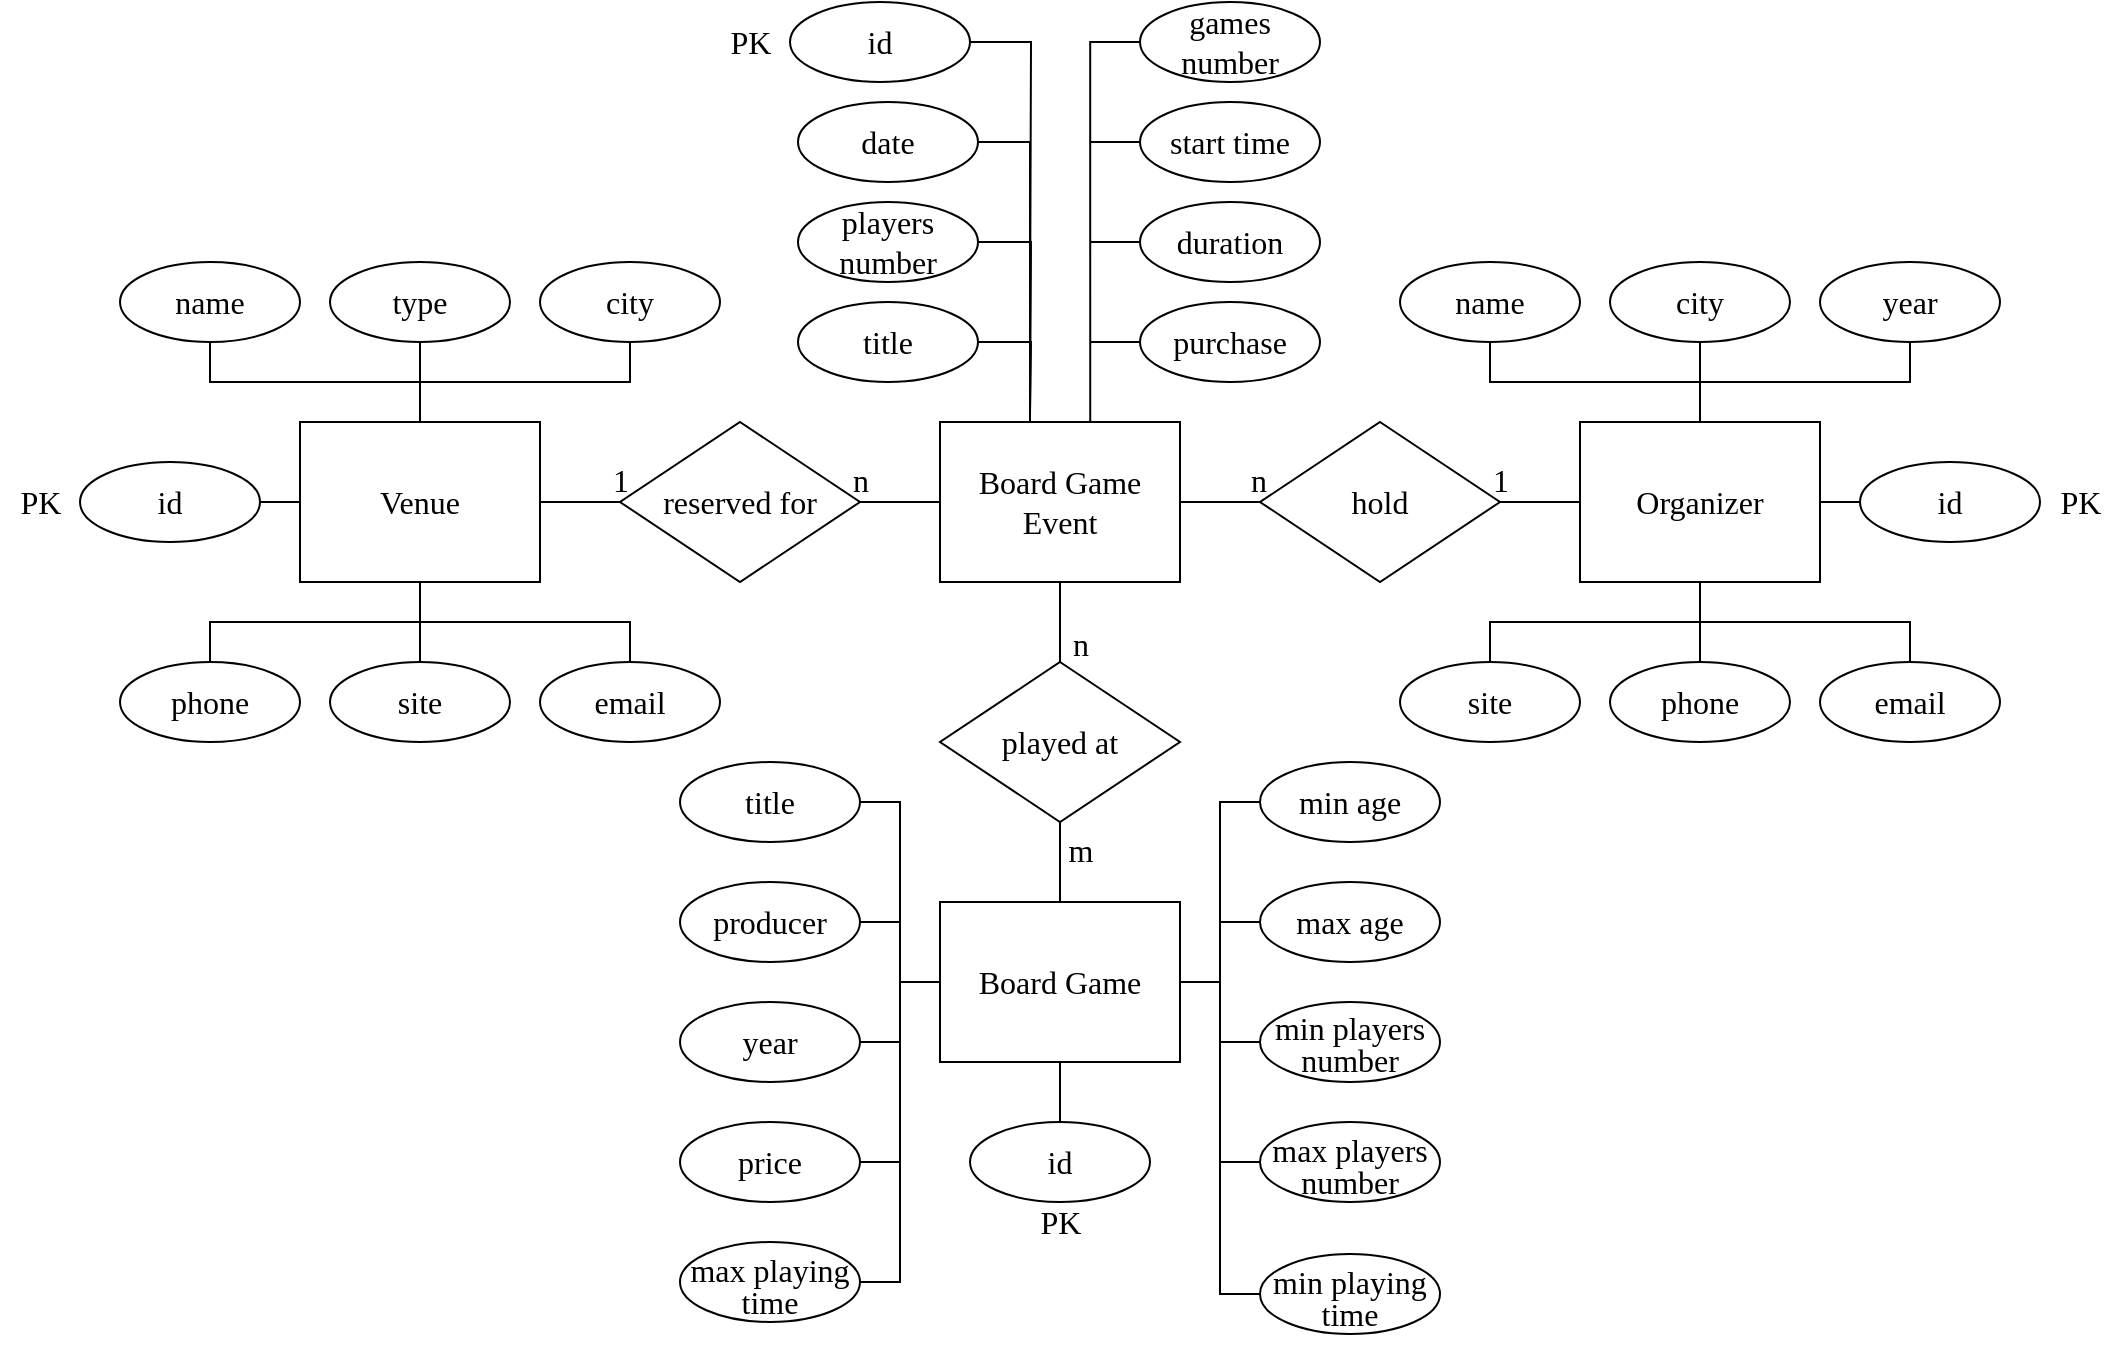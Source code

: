 <mxfile version="15.7.3" type="device"><diagram id="ZZBxsunZP16yqolOKHo-" name="Board Game Events"><mxGraphModel dx="716" dy="387" grid="1" gridSize="10" guides="1" tooltips="1" connect="1" arrows="1" fold="1" page="1" pageScale="1" pageWidth="1169" pageHeight="827" math="0" shadow="0"><root><mxCell id="0"/><mxCell id="1" parent="0"/><mxCell id="dvmaPMy_Xci81uZpw_uD-16" style="edgeStyle=orthogonalEdgeStyle;rounded=0;orthogonalLoop=1;jettySize=auto;html=1;exitX=0.5;exitY=1;exitDx=0;exitDy=0;entryX=0.5;entryY=0;entryDx=0;entryDy=0;fontFamily=Times New Roman;fontSize=16;endArrow=none;endFill=0;" parent="1" source="dvmaPMy_Xci81uZpw_uD-4" target="dvmaPMy_Xci81uZpw_uD-11" edge="1"><mxGeometry relative="1" as="geometry"/></mxCell><mxCell id="dvmaPMy_Xci81uZpw_uD-20" value="n" style="edgeLabel;html=1;align=center;verticalAlign=middle;resizable=0;points=[];fontSize=16;fontFamily=Times New Roman;" parent="dvmaPMy_Xci81uZpw_uD-16" vertex="1" connectable="0"><mxGeometry x="0.268" y="1" relative="1" as="geometry"><mxPoint x="9" y="5" as="offset"/></mxGeometry></mxCell><mxCell id="dvmaPMy_Xci81uZpw_uD-18" style="edgeStyle=orthogonalEdgeStyle;rounded=0;orthogonalLoop=1;jettySize=auto;html=1;exitX=1;exitY=0.5;exitDx=0;exitDy=0;entryX=0;entryY=0.5;entryDx=0;entryDy=0;fontFamily=Times New Roman;fontSize=16;endArrow=none;endFill=0;" parent="1" source="dvmaPMy_Xci81uZpw_uD-4" target="dvmaPMy_Xci81uZpw_uD-12" edge="1"><mxGeometry relative="1" as="geometry"/></mxCell><mxCell id="dvmaPMy_Xci81uZpw_uD-23" value="n" style="edgeLabel;html=1;align=center;verticalAlign=middle;resizable=0;points=[];fontSize=16;fontFamily=Times New Roman;" parent="dvmaPMy_Xci81uZpw_uD-18" vertex="1" connectable="0"><mxGeometry x="0.278" y="-1" relative="1" as="geometry"><mxPoint x="13" y="-12" as="offset"/></mxGeometry></mxCell><mxCell id="dvmaPMy_Xci81uZpw_uD-36" style="edgeStyle=orthogonalEdgeStyle;rounded=0;orthogonalLoop=1;jettySize=auto;html=1;exitX=0.334;exitY=0.004;exitDx=0;exitDy=0;entryX=1;entryY=0.5;entryDx=0;entryDy=0;fontFamily=Times New Roman;fontSize=16;endArrow=none;endFill=0;exitPerimeter=0;" parent="1" edge="1"><mxGeometry relative="1" as="geometry"><Array as="points"><mxPoint x="570" y="314"/><mxPoint x="570" y="174"/></Array><mxPoint x="565.08" y="314.32" as="sourcePoint"/><mxPoint x="544" y="174" as="targetPoint"/></mxGeometry></mxCell><mxCell id="dvmaPMy_Xci81uZpw_uD-4" value="&lt;font face=&quot;Times New Roman&quot; style=&quot;font-size: 16px&quot;&gt;Board Game&lt;br&gt;Event&lt;/font&gt;" style="rounded=0;whiteSpace=wrap;html=1;" parent="1" vertex="1"><mxGeometry x="525" y="314" width="120" height="80" as="geometry"/></mxCell><mxCell id="dvmaPMy_Xci81uZpw_uD-54" style="edgeStyle=orthogonalEdgeStyle;rounded=0;orthogonalLoop=1;jettySize=auto;html=1;exitX=1;exitY=0.5;exitDx=0;exitDy=0;entryX=0;entryY=0.5;entryDx=0;entryDy=0;fontFamily=Times New Roman;fontSize=16;endArrow=none;endFill=0;" parent="1" source="dvmaPMy_Xci81uZpw_uD-5" target="dvmaPMy_Xci81uZpw_uD-46" edge="1"><mxGeometry relative="1" as="geometry"/></mxCell><mxCell id="dvmaPMy_Xci81uZpw_uD-98" style="edgeStyle=orthogonalEdgeStyle;rounded=0;orthogonalLoop=1;jettySize=auto;html=1;exitX=0.5;exitY=0;exitDx=0;exitDy=0;entryX=0.5;entryY=1;entryDx=0;entryDy=0;fontFamily=Times New Roman;fontSize=16;endArrow=none;endFill=0;" parent="1" source="dvmaPMy_Xci81uZpw_uD-5" target="dvmaPMy_Xci81uZpw_uD-93" edge="1"><mxGeometry relative="1" as="geometry"/></mxCell><mxCell id="dvmaPMy_Xci81uZpw_uD-5" value="Organizer" style="rounded=0;whiteSpace=wrap;html=1;fontFamily=Times New Roman;fontSize=16;" parent="1" vertex="1"><mxGeometry x="845" y="314" width="120" height="80" as="geometry"/></mxCell><mxCell id="dvmaPMy_Xci81uZpw_uD-53" style="edgeStyle=orthogonalEdgeStyle;rounded=0;orthogonalLoop=1;jettySize=auto;html=1;exitX=0.5;exitY=1;exitDx=0;exitDy=0;entryX=0.5;entryY=0;entryDx=0;entryDy=0;fontFamily=Times New Roman;fontSize=16;endArrow=none;endFill=0;" parent="1" source="dvmaPMy_Xci81uZpw_uD-6" target="dvmaPMy_Xci81uZpw_uD-48" edge="1"><mxGeometry relative="1" as="geometry"/></mxCell><mxCell id="dvmaPMy_Xci81uZpw_uD-83" style="edgeStyle=orthogonalEdgeStyle;rounded=0;orthogonalLoop=1;jettySize=auto;html=1;exitX=0;exitY=0.5;exitDx=0;exitDy=0;entryX=1;entryY=0.5;entryDx=0;entryDy=0;fontFamily=Times New Roman;fontSize=16;endArrow=none;endFill=0;" parent="1" source="dvmaPMy_Xci81uZpw_uD-6" target="dvmaPMy_Xci81uZpw_uD-74" edge="1"><mxGeometry relative="1" as="geometry"/></mxCell><mxCell id="dvmaPMy_Xci81uZpw_uD-6" value="&lt;font face=&quot;Times New Roman&quot; style=&quot;font-size: 16px&quot;&gt;Board Game&lt;/font&gt;" style="rounded=0;whiteSpace=wrap;html=1;" parent="1" vertex="1"><mxGeometry x="525" y="554" width="120" height="80" as="geometry"/></mxCell><mxCell id="dvmaPMy_Xci81uZpw_uD-55" style="edgeStyle=orthogonalEdgeStyle;rounded=0;orthogonalLoop=1;jettySize=auto;html=1;exitX=0;exitY=0.5;exitDx=0;exitDy=0;entryX=1;entryY=0.5;entryDx=0;entryDy=0;fontFamily=Times New Roman;fontSize=16;endArrow=none;endFill=0;" parent="1" source="dvmaPMy_Xci81uZpw_uD-7" target="dvmaPMy_Xci81uZpw_uD-50" edge="1"><mxGeometry relative="1" as="geometry"/></mxCell><mxCell id="dvmaPMy_Xci81uZpw_uD-65" style="edgeStyle=orthogonalEdgeStyle;rounded=0;orthogonalLoop=1;jettySize=auto;html=1;exitX=0.5;exitY=0;exitDx=0;exitDy=0;entryX=0.5;entryY=1;entryDx=0;entryDy=0;fontFamily=Times New Roman;fontSize=16;endArrow=none;endFill=0;" parent="1" source="dvmaPMy_Xci81uZpw_uD-7" target="dvmaPMy_Xci81uZpw_uD-57" edge="1"><mxGeometry relative="1" as="geometry"/></mxCell><mxCell id="dvmaPMy_Xci81uZpw_uD-69" style="edgeStyle=orthogonalEdgeStyle;rounded=0;orthogonalLoop=1;jettySize=auto;html=1;exitX=0.5;exitY=1;exitDx=0;exitDy=0;entryX=0.5;entryY=0;entryDx=0;entryDy=0;fontFamily=Times New Roman;fontSize=16;endArrow=none;endFill=0;" parent="1" source="dvmaPMy_Xci81uZpw_uD-7" target="dvmaPMy_Xci81uZpw_uD-60" edge="1"><mxGeometry relative="1" as="geometry"/></mxCell><mxCell id="dvmaPMy_Xci81uZpw_uD-7" value="&lt;font face=&quot;Times New Roman&quot; style=&quot;font-size: 16px&quot;&gt;Venue&lt;/font&gt;" style="rounded=0;whiteSpace=wrap;html=1;" parent="1" vertex="1"><mxGeometry x="205" y="314" width="120" height="80" as="geometry"/></mxCell><mxCell id="dvmaPMy_Xci81uZpw_uD-17" style="edgeStyle=orthogonalEdgeStyle;rounded=0;orthogonalLoop=1;jettySize=auto;html=1;exitX=0.5;exitY=1;exitDx=0;exitDy=0;entryX=0.5;entryY=0;entryDx=0;entryDy=0;fontFamily=Times New Roman;fontSize=16;endArrow=none;endFill=0;" parent="1" source="dvmaPMy_Xci81uZpw_uD-11" target="dvmaPMy_Xci81uZpw_uD-6" edge="1"><mxGeometry relative="1" as="geometry"/></mxCell><mxCell id="dvmaPMy_Xci81uZpw_uD-21" value="m" style="edgeLabel;html=1;align=center;verticalAlign=middle;resizable=0;points=[];fontSize=16;fontFamily=Times New Roman;" parent="dvmaPMy_Xci81uZpw_uD-17" vertex="1" connectable="0"><mxGeometry x="-0.316" relative="1" as="geometry"><mxPoint x="10" as="offset"/></mxGeometry></mxCell><mxCell id="dvmaPMy_Xci81uZpw_uD-11" value="played at" style="rhombus;whiteSpace=wrap;html=1;fontFamily=Times New Roman;fontSize=16;" parent="1" vertex="1"><mxGeometry x="525" y="434" width="120" height="80" as="geometry"/></mxCell><mxCell id="dvmaPMy_Xci81uZpw_uD-19" style="edgeStyle=orthogonalEdgeStyle;rounded=0;orthogonalLoop=1;jettySize=auto;html=1;exitX=1;exitY=0.5;exitDx=0;exitDy=0;entryX=0;entryY=0.5;entryDx=0;entryDy=0;fontFamily=Times New Roman;fontSize=16;endArrow=none;endFill=0;" parent="1" source="dvmaPMy_Xci81uZpw_uD-12" target="dvmaPMy_Xci81uZpw_uD-5" edge="1"><mxGeometry relative="1" as="geometry"/></mxCell><mxCell id="dvmaPMy_Xci81uZpw_uD-22" value="1" style="edgeLabel;html=1;align=center;verticalAlign=middle;resizable=0;points=[];fontSize=16;fontFamily=Times New Roman;" parent="dvmaPMy_Xci81uZpw_uD-19" vertex="1" connectable="0"><mxGeometry x="-0.322" relative="1" as="geometry"><mxPoint x="-14" y="-11" as="offset"/></mxGeometry></mxCell><mxCell id="dvmaPMy_Xci81uZpw_uD-12" value="hold" style="rhombus;whiteSpace=wrap;html=1;fontFamily=Times New Roman;fontSize=16;" parent="1" vertex="1"><mxGeometry x="685" y="314" width="120" height="80" as="geometry"/></mxCell><mxCell id="dvmaPMy_Xci81uZpw_uD-14" style="edgeStyle=orthogonalEdgeStyle;rounded=0;orthogonalLoop=1;jettySize=auto;html=1;exitX=1;exitY=0.5;exitDx=0;exitDy=0;entryX=0;entryY=0.5;entryDx=0;entryDy=0;fontFamily=Times New Roman;fontSize=16;endArrow=none;endFill=0;" parent="1" source="dvmaPMy_Xci81uZpw_uD-13" target="dvmaPMy_Xci81uZpw_uD-4" edge="1"><mxGeometry relative="1" as="geometry"/></mxCell><mxCell id="dvmaPMy_Xci81uZpw_uD-27" value="n" style="edgeLabel;html=1;align=center;verticalAlign=middle;resizable=0;points=[];fontSize=16;fontFamily=Times New Roman;" parent="dvmaPMy_Xci81uZpw_uD-14" vertex="1" connectable="0"><mxGeometry x="-0.294" y="1" relative="1" as="geometry"><mxPoint x="-14" y="-10" as="offset"/></mxGeometry></mxCell><mxCell id="dvmaPMy_Xci81uZpw_uD-15" style="edgeStyle=orthogonalEdgeStyle;rounded=0;orthogonalLoop=1;jettySize=auto;html=1;exitX=0;exitY=0.5;exitDx=0;exitDy=0;entryX=1;entryY=0.5;entryDx=0;entryDy=0;fontFamily=Times New Roman;fontSize=16;endArrow=none;endFill=0;" parent="1" source="dvmaPMy_Xci81uZpw_uD-13" target="dvmaPMy_Xci81uZpw_uD-7" edge="1"><mxGeometry relative="1" as="geometry"/></mxCell><mxCell id="dvmaPMy_Xci81uZpw_uD-26" value="1" style="edgeLabel;html=1;align=center;verticalAlign=middle;resizable=0;points=[];fontSize=16;fontFamily=Times New Roman;" parent="dvmaPMy_Xci81uZpw_uD-15" vertex="1" connectable="0"><mxGeometry x="-0.234" y="-1" relative="1" as="geometry"><mxPoint x="15" y="-10" as="offset"/></mxGeometry></mxCell><mxCell id="dvmaPMy_Xci81uZpw_uD-13" value="reserved for" style="rhombus;whiteSpace=wrap;html=1;fontFamily=Times New Roman;fontSize=16;" parent="1" vertex="1"><mxGeometry x="365" y="314" width="120" height="80" as="geometry"/></mxCell><mxCell id="xPGJCp2TgOWvQijoErN_-7" style="edgeStyle=orthogonalEdgeStyle;rounded=0;orthogonalLoop=1;jettySize=auto;html=1;exitX=1;exitY=0.5;exitDx=0;exitDy=0;endArrow=none;endFill=0;" edge="1" parent="1" source="dvmaPMy_Xci81uZpw_uD-28"><mxGeometry relative="1" as="geometry"><mxPoint x="570" y="270" as="targetPoint"/></mxGeometry></mxCell><mxCell id="dvmaPMy_Xci81uZpw_uD-28" value="id" style="ellipse;whiteSpace=wrap;html=1;fontFamily=Times New Roman;fontSize=16;" parent="1" vertex="1"><mxGeometry x="450" y="104" width="90" height="40" as="geometry"/></mxCell><mxCell id="dvmaPMy_Xci81uZpw_uD-38" style="edgeStyle=orthogonalEdgeStyle;rounded=0;orthogonalLoop=1;jettySize=auto;html=1;exitX=1;exitY=0.5;exitDx=0;exitDy=0;fontFamily=Times New Roman;fontSize=16;endArrow=none;endFill=0;" parent="1" source="dvmaPMy_Xci81uZpw_uD-29" edge="1"><mxGeometry relative="1" as="geometry"><mxPoint x="570" y="310" as="targetPoint"/></mxGeometry></mxCell><mxCell id="dvmaPMy_Xci81uZpw_uD-29" value="title" style="ellipse;whiteSpace=wrap;html=1;fontFamily=Times New Roman;fontSize=16;" parent="1" vertex="1"><mxGeometry x="454" y="254" width="90" height="40" as="geometry"/></mxCell><mxCell id="dvmaPMy_Xci81uZpw_uD-37" style="edgeStyle=orthogonalEdgeStyle;rounded=0;orthogonalLoop=1;jettySize=auto;html=1;exitX=1;exitY=0.5;exitDx=0;exitDy=0;fontFamily=Times New Roman;fontSize=16;endArrow=none;endFill=0;" parent="1" source="dvmaPMy_Xci81uZpw_uD-30" edge="1"><mxGeometry relative="1" as="geometry"><mxPoint x="570" y="310" as="targetPoint"/></mxGeometry></mxCell><mxCell id="dvmaPMy_Xci81uZpw_uD-30" value="players number" style="ellipse;whiteSpace=wrap;html=1;fontFamily=Times New Roman;fontSize=16;" parent="1" vertex="1"><mxGeometry x="454" y="204" width="90" height="40" as="geometry"/></mxCell><mxCell id="dvmaPMy_Xci81uZpw_uD-31" value="date" style="ellipse;whiteSpace=wrap;html=1;fontFamily=Times New Roman;fontSize=16;" parent="1" vertex="1"><mxGeometry x="454" y="154" width="90" height="40" as="geometry"/></mxCell><mxCell id="xPGJCp2TgOWvQijoErN_-5" style="edgeStyle=orthogonalEdgeStyle;rounded=0;orthogonalLoop=1;jettySize=auto;html=1;exitX=0;exitY=0.5;exitDx=0;exitDy=0;endArrow=none;endFill=0;" edge="1" parent="1" source="dvmaPMy_Xci81uZpw_uD-33"><mxGeometry relative="1" as="geometry"><mxPoint x="600" y="174" as="targetPoint"/></mxGeometry></mxCell><mxCell id="dvmaPMy_Xci81uZpw_uD-33" value="start time" style="ellipse;whiteSpace=wrap;html=1;fontFamily=Times New Roman;fontSize=16;" parent="1" vertex="1"><mxGeometry x="625" y="154" width="90" height="40" as="geometry"/></mxCell><mxCell id="dvmaPMy_Xci81uZpw_uD-40" style="edgeStyle=orthogonalEdgeStyle;rounded=0;orthogonalLoop=1;jettySize=auto;html=1;exitX=0;exitY=0.5;exitDx=0;exitDy=0;fontFamily=Times New Roman;fontSize=16;endArrow=none;endFill=0;" parent="1" source="dvmaPMy_Xci81uZpw_uD-34" edge="1"><mxGeometry relative="1" as="geometry"><mxPoint x="600" y="224" as="targetPoint"/></mxGeometry></mxCell><mxCell id="dvmaPMy_Xci81uZpw_uD-34" value="duration" style="ellipse;whiteSpace=wrap;html=1;fontFamily=Times New Roman;fontSize=16;" parent="1" vertex="1"><mxGeometry x="625" y="204" width="90" height="40" as="geometry"/></mxCell><mxCell id="dvmaPMy_Xci81uZpw_uD-41" style="edgeStyle=orthogonalEdgeStyle;rounded=0;orthogonalLoop=1;jettySize=auto;html=1;exitX=0;exitY=0.5;exitDx=0;exitDy=0;fontFamily=Times New Roman;fontSize=16;endArrow=none;endFill=0;" parent="1" source="dvmaPMy_Xci81uZpw_uD-35" edge="1"><mxGeometry relative="1" as="geometry"><mxPoint x="600" y="274" as="targetPoint"/></mxGeometry></mxCell><mxCell id="dvmaPMy_Xci81uZpw_uD-35" value="purchase" style="ellipse;whiteSpace=wrap;html=1;fontFamily=Times New Roman;fontSize=16;" parent="1" vertex="1"><mxGeometry x="625" y="254" width="90" height="40" as="geometry"/></mxCell><mxCell id="dvmaPMy_Xci81uZpw_uD-43" value="PK" style="text;html=1;align=center;verticalAlign=middle;resizable=0;points=[];autosize=1;strokeColor=none;fillColor=none;fontSize=16;fontFamily=Times New Roman;" parent="1" vertex="1"><mxGeometry x="410" y="114" width="40" height="20" as="geometry"/></mxCell><mxCell id="dvmaPMy_Xci81uZpw_uD-46" value="id" style="ellipse;whiteSpace=wrap;html=1;fontFamily=Times New Roman;fontSize=16;" parent="1" vertex="1"><mxGeometry x="985" y="334" width="90" height="40" as="geometry"/></mxCell><mxCell id="dvmaPMy_Xci81uZpw_uD-47" value="PK" style="text;html=1;align=center;verticalAlign=middle;resizable=0;points=[];autosize=1;strokeColor=none;fillColor=none;fontSize=16;fontFamily=Times New Roman;" parent="1" vertex="1"><mxGeometry x="1075" y="344" width="40" height="20" as="geometry"/></mxCell><mxCell id="dvmaPMy_Xci81uZpw_uD-48" value="id" style="ellipse;whiteSpace=wrap;html=1;fontFamily=Times New Roman;fontSize=16;" parent="1" vertex="1"><mxGeometry x="540" y="664" width="90" height="40" as="geometry"/></mxCell><mxCell id="dvmaPMy_Xci81uZpw_uD-49" value="PK" style="text;html=1;align=center;verticalAlign=middle;resizable=0;points=[];autosize=1;strokeColor=none;fillColor=none;fontSize=16;fontFamily=Times New Roman;" parent="1" vertex="1"><mxGeometry x="565" y="704" width="40" height="20" as="geometry"/></mxCell><mxCell id="dvmaPMy_Xci81uZpw_uD-50" value="id" style="ellipse;whiteSpace=wrap;html=1;fontFamily=Times New Roman;fontSize=16;" parent="1" vertex="1"><mxGeometry x="95" y="334" width="90" height="40" as="geometry"/></mxCell><mxCell id="dvmaPMy_Xci81uZpw_uD-51" value="PK" style="text;html=1;align=center;verticalAlign=middle;resizable=0;points=[];autosize=1;strokeColor=none;fillColor=none;fontSize=16;fontFamily=Times New Roman;" parent="1" vertex="1"><mxGeometry x="55" y="344" width="40" height="20" as="geometry"/></mxCell><mxCell id="dvmaPMy_Xci81uZpw_uD-68" style="edgeStyle=orthogonalEdgeStyle;rounded=0;orthogonalLoop=1;jettySize=auto;html=1;exitX=0.5;exitY=1;exitDx=0;exitDy=0;entryX=0.5;entryY=0;entryDx=0;entryDy=0;fontFamily=Times New Roman;fontSize=16;endArrow=none;endFill=0;" parent="1" source="dvmaPMy_Xci81uZpw_uD-56" target="dvmaPMy_Xci81uZpw_uD-7" edge="1"><mxGeometry relative="1" as="geometry"/></mxCell><mxCell id="dvmaPMy_Xci81uZpw_uD-56" value="name" style="ellipse;whiteSpace=wrap;html=1;fontFamily=Times New Roman;fontSize=16;" parent="1" vertex="1"><mxGeometry x="115" y="234" width="90" height="40" as="geometry"/></mxCell><mxCell id="dvmaPMy_Xci81uZpw_uD-57" value="type" style="ellipse;whiteSpace=wrap;html=1;fontFamily=Times New Roman;fontSize=16;" parent="1" vertex="1"><mxGeometry x="220" y="234" width="90" height="40" as="geometry"/></mxCell><mxCell id="dvmaPMy_Xci81uZpw_uD-67" style="edgeStyle=orthogonalEdgeStyle;rounded=0;orthogonalLoop=1;jettySize=auto;html=1;exitX=0.5;exitY=1;exitDx=0;exitDy=0;entryX=0.5;entryY=0;entryDx=0;entryDy=0;fontFamily=Times New Roman;fontSize=16;endArrow=none;endFill=0;" parent="1" source="dvmaPMy_Xci81uZpw_uD-58" target="dvmaPMy_Xci81uZpw_uD-7" edge="1"><mxGeometry relative="1" as="geometry"><Array as="points"><mxPoint x="370" y="294"/><mxPoint x="265" y="294"/></Array></mxGeometry></mxCell><mxCell id="dvmaPMy_Xci81uZpw_uD-58" value="city" style="ellipse;whiteSpace=wrap;html=1;fontFamily=Times New Roman;fontSize=16;" parent="1" vertex="1"><mxGeometry x="325" y="234" width="90" height="40" as="geometry"/></mxCell><mxCell id="dvmaPMy_Xci81uZpw_uD-71" style="edgeStyle=orthogonalEdgeStyle;rounded=0;orthogonalLoop=1;jettySize=auto;html=1;exitX=0.5;exitY=0;exitDx=0;exitDy=0;entryX=0.5;entryY=1;entryDx=0;entryDy=0;fontFamily=Times New Roman;fontSize=16;endArrow=none;endFill=0;" parent="1" source="dvmaPMy_Xci81uZpw_uD-59" target="dvmaPMy_Xci81uZpw_uD-7" edge="1"><mxGeometry relative="1" as="geometry"/></mxCell><mxCell id="dvmaPMy_Xci81uZpw_uD-59" value="phone" style="ellipse;whiteSpace=wrap;html=1;fontFamily=Times New Roman;fontSize=16;" parent="1" vertex="1"><mxGeometry x="115" y="434" width="90" height="40" as="geometry"/></mxCell><mxCell id="dvmaPMy_Xci81uZpw_uD-60" value="site" style="ellipse;whiteSpace=wrap;html=1;fontFamily=Times New Roman;fontSize=16;" parent="1" vertex="1"><mxGeometry x="220" y="434" width="90" height="40" as="geometry"/></mxCell><mxCell id="dvmaPMy_Xci81uZpw_uD-70" style="edgeStyle=orthogonalEdgeStyle;rounded=0;orthogonalLoop=1;jettySize=auto;html=1;exitX=0.5;exitY=0;exitDx=0;exitDy=0;entryX=0.5;entryY=1;entryDx=0;entryDy=0;fontFamily=Times New Roman;fontSize=16;endArrow=none;endFill=0;" parent="1" source="dvmaPMy_Xci81uZpw_uD-61" target="dvmaPMy_Xci81uZpw_uD-7" edge="1"><mxGeometry relative="1" as="geometry"/></mxCell><mxCell id="dvmaPMy_Xci81uZpw_uD-61" value="email" style="ellipse;whiteSpace=wrap;html=1;fontFamily=Times New Roman;fontSize=16;" parent="1" vertex="1"><mxGeometry x="325" y="434" width="90" height="40" as="geometry"/></mxCell><mxCell id="dvmaPMy_Xci81uZpw_uD-74" value="producer" style="ellipse;whiteSpace=wrap;html=1;fontFamily=Times New Roman;fontSize=16;" parent="1" vertex="1"><mxGeometry x="395" y="544" width="90" height="40" as="geometry"/></mxCell><mxCell id="dvmaPMy_Xci81uZpw_uD-85" style="edgeStyle=orthogonalEdgeStyle;rounded=0;orthogonalLoop=1;jettySize=auto;html=1;exitX=1;exitY=0.5;exitDx=0;exitDy=0;entryX=0;entryY=0.5;entryDx=0;entryDy=0;fontFamily=Times New Roman;fontSize=16;endArrow=none;endFill=0;" parent="1" source="dvmaPMy_Xci81uZpw_uD-75" target="dvmaPMy_Xci81uZpw_uD-6" edge="1"><mxGeometry relative="1" as="geometry"/></mxCell><mxCell id="dvmaPMy_Xci81uZpw_uD-75" value="price" style="ellipse;whiteSpace=wrap;html=1;fontFamily=Times New Roman;fontSize=16;" parent="1" vertex="1"><mxGeometry x="395" y="664" width="90" height="40" as="geometry"/></mxCell><mxCell id="dvmaPMy_Xci81uZpw_uD-84" style="edgeStyle=orthogonalEdgeStyle;rounded=0;orthogonalLoop=1;jettySize=auto;html=1;exitX=1;exitY=0.5;exitDx=0;exitDy=0;entryX=0;entryY=0.5;entryDx=0;entryDy=0;fontFamily=Times New Roman;fontSize=16;endArrow=none;endFill=0;" parent="1" source="dvmaPMy_Xci81uZpw_uD-76" target="dvmaPMy_Xci81uZpw_uD-6" edge="1"><mxGeometry relative="1" as="geometry"><Array as="points"><mxPoint x="505" y="624"/><mxPoint x="505" y="594"/></Array></mxGeometry></mxCell><mxCell id="dvmaPMy_Xci81uZpw_uD-76" value="year" style="ellipse;whiteSpace=wrap;html=1;fontFamily=Times New Roman;fontSize=16;" parent="1" vertex="1"><mxGeometry x="395" y="604" width="90" height="40" as="geometry"/></mxCell><mxCell id="dvmaPMy_Xci81uZpw_uD-91" style="edgeStyle=orthogonalEdgeStyle;rounded=0;orthogonalLoop=1;jettySize=auto;html=1;exitX=0;exitY=0.5;exitDx=0;exitDy=0;entryX=1;entryY=0.5;entryDx=0;entryDy=0;fontFamily=Times New Roman;fontSize=16;endArrow=none;endFill=0;" parent="1" source="dvmaPMy_Xci81uZpw_uD-77" target="dvmaPMy_Xci81uZpw_uD-6" edge="1"><mxGeometry relative="1" as="geometry"/></mxCell><mxCell id="dvmaPMy_Xci81uZpw_uD-77" value="min age" style="ellipse;whiteSpace=wrap;html=1;fontFamily=Times New Roman;fontSize=16;" parent="1" vertex="1"><mxGeometry x="685" y="484" width="90" height="40" as="geometry"/></mxCell><mxCell id="dvmaPMy_Xci81uZpw_uD-87" style="edgeStyle=orthogonalEdgeStyle;rounded=0;orthogonalLoop=1;jettySize=auto;html=1;exitX=0;exitY=0.5;exitDx=0;exitDy=0;entryX=1;entryY=0.5;entryDx=0;entryDy=0;fontFamily=Times New Roman;fontSize=16;endArrow=none;endFill=0;" parent="1" source="dvmaPMy_Xci81uZpw_uD-78" target="dvmaPMy_Xci81uZpw_uD-6" edge="1"><mxGeometry relative="1" as="geometry"><Array as="points"><mxPoint x="665" y="564"/><mxPoint x="665" y="594"/></Array></mxGeometry></mxCell><mxCell id="dvmaPMy_Xci81uZpw_uD-78" value="max age" style="ellipse;whiteSpace=wrap;html=1;fontFamily=Times New Roman;fontSize=16;" parent="1" vertex="1"><mxGeometry x="685" y="544" width="90" height="40" as="geometry"/></mxCell><mxCell id="dvmaPMy_Xci81uZpw_uD-90" style="edgeStyle=orthogonalEdgeStyle;rounded=0;orthogonalLoop=1;jettySize=auto;html=1;exitX=0;exitY=0.5;exitDx=0;exitDy=0;entryX=1;entryY=0.5;entryDx=0;entryDy=0;fontFamily=Times New Roman;fontSize=16;endArrow=none;endFill=0;" parent="1" source="dvmaPMy_Xci81uZpw_uD-79" target="dvmaPMy_Xci81uZpw_uD-6" edge="1"><mxGeometry relative="1" as="geometry"/></mxCell><mxCell id="dvmaPMy_Xci81uZpw_uD-79" value="&lt;p style=&quot;line-height: 1&quot;&gt;max players number&lt;/p&gt;" style="ellipse;whiteSpace=wrap;html=1;fontFamily=Times New Roman;fontSize=16;spacingBottom=0;spacingTop=3;" parent="1" vertex="1"><mxGeometry x="685" y="664" width="90" height="40" as="geometry"/></mxCell><mxCell id="dvmaPMy_Xci81uZpw_uD-88" style="edgeStyle=orthogonalEdgeStyle;rounded=0;orthogonalLoop=1;jettySize=auto;html=1;exitX=0;exitY=0.5;exitDx=0;exitDy=0;entryX=1;entryY=0.5;entryDx=0;entryDy=0;fontFamily=Times New Roman;fontSize=16;endArrow=none;endFill=0;" parent="1" source="dvmaPMy_Xci81uZpw_uD-80" target="dvmaPMy_Xci81uZpw_uD-6" edge="1"><mxGeometry relative="1" as="geometry"/></mxCell><mxCell id="dvmaPMy_Xci81uZpw_uD-80" value="&lt;p style=&quot;line-height: 1&quot;&gt;min players number&lt;/p&gt;" style="ellipse;whiteSpace=wrap;html=1;fontFamily=Times New Roman;fontSize=16;spacingBottom=0;spacingTop=2;" parent="1" vertex="1"><mxGeometry x="685" y="604" width="90" height="40" as="geometry"/></mxCell><mxCell id="dvmaPMy_Xci81uZpw_uD-86" style="edgeStyle=orthogonalEdgeStyle;rounded=0;orthogonalLoop=1;jettySize=auto;html=1;exitX=1;exitY=0.5;exitDx=0;exitDy=0;entryX=0;entryY=0.5;entryDx=0;entryDy=0;fontFamily=Times New Roman;fontSize=16;endArrow=none;endFill=0;" parent="1" source="dvmaPMy_Xci81uZpw_uD-81" target="dvmaPMy_Xci81uZpw_uD-6" edge="1"><mxGeometry relative="1" as="geometry"/></mxCell><mxCell id="dvmaPMy_Xci81uZpw_uD-81" value="title" style="ellipse;whiteSpace=wrap;html=1;fontFamily=Times New Roman;fontSize=16;" parent="1" vertex="1"><mxGeometry x="395" y="484" width="90" height="40" as="geometry"/></mxCell><mxCell id="dvmaPMy_Xci81uZpw_uD-100" style="edgeStyle=orthogonalEdgeStyle;rounded=0;orthogonalLoop=1;jettySize=auto;html=1;exitX=0.5;exitY=1;exitDx=0;exitDy=0;entryX=0.5;entryY=0;entryDx=0;entryDy=0;fontFamily=Times New Roman;fontSize=16;endArrow=none;endFill=0;" parent="1" source="dvmaPMy_Xci81uZpw_uD-92" target="dvmaPMy_Xci81uZpw_uD-5" edge="1"><mxGeometry relative="1" as="geometry"/></mxCell><mxCell id="dvmaPMy_Xci81uZpw_uD-92" value="name" style="ellipse;whiteSpace=wrap;html=1;fontFamily=Times New Roman;fontSize=16;" parent="1" vertex="1"><mxGeometry x="755" y="234" width="90" height="40" as="geometry"/></mxCell><mxCell id="dvmaPMy_Xci81uZpw_uD-93" value="city" style="ellipse;whiteSpace=wrap;html=1;fontFamily=Times New Roman;fontSize=16;" parent="1" vertex="1"><mxGeometry x="860" y="234" width="90" height="40" as="geometry"/></mxCell><mxCell id="dvmaPMy_Xci81uZpw_uD-101" style="edgeStyle=orthogonalEdgeStyle;rounded=0;orthogonalLoop=1;jettySize=auto;html=1;exitX=0.5;exitY=0;exitDx=0;exitDy=0;entryX=0.5;entryY=1;entryDx=0;entryDy=0;fontFamily=Times New Roman;fontSize=16;endArrow=none;endFill=0;" parent="1" source="dvmaPMy_Xci81uZpw_uD-94" target="dvmaPMy_Xci81uZpw_uD-5" edge="1"><mxGeometry relative="1" as="geometry"/></mxCell><mxCell id="dvmaPMy_Xci81uZpw_uD-94" value="site" style="ellipse;whiteSpace=wrap;html=1;fontFamily=Times New Roman;fontSize=16;" parent="1" vertex="1"><mxGeometry x="755" y="434" width="90" height="40" as="geometry"/></mxCell><mxCell id="dvmaPMy_Xci81uZpw_uD-102" style="edgeStyle=orthogonalEdgeStyle;rounded=0;orthogonalLoop=1;jettySize=auto;html=1;exitX=0.5;exitY=0;exitDx=0;exitDy=0;entryX=0.5;entryY=1;entryDx=0;entryDy=0;fontFamily=Times New Roman;fontSize=16;endArrow=none;endFill=0;" parent="1" source="dvmaPMy_Xci81uZpw_uD-95" target="dvmaPMy_Xci81uZpw_uD-5" edge="1"><mxGeometry relative="1" as="geometry"/></mxCell><mxCell id="dvmaPMy_Xci81uZpw_uD-95" value="phone" style="ellipse;whiteSpace=wrap;html=1;fontFamily=Times New Roman;fontSize=16;" parent="1" vertex="1"><mxGeometry x="860" y="434" width="90" height="40" as="geometry"/></mxCell><mxCell id="dvmaPMy_Xci81uZpw_uD-105" style="edgeStyle=orthogonalEdgeStyle;rounded=0;orthogonalLoop=1;jettySize=auto;html=1;exitX=0.5;exitY=0;exitDx=0;exitDy=0;entryX=0.5;entryY=1;entryDx=0;entryDy=0;fontFamily=Times New Roman;fontSize=16;endArrow=none;endFill=0;" parent="1" source="dvmaPMy_Xci81uZpw_uD-96" target="dvmaPMy_Xci81uZpw_uD-5" edge="1"><mxGeometry relative="1" as="geometry"/></mxCell><mxCell id="dvmaPMy_Xci81uZpw_uD-96" value="email" style="ellipse;whiteSpace=wrap;html=1;fontFamily=Times New Roman;fontSize=16;" parent="1" vertex="1"><mxGeometry x="965" y="434" width="90" height="40" as="geometry"/></mxCell><mxCell id="dvmaPMy_Xci81uZpw_uD-99" style="edgeStyle=orthogonalEdgeStyle;rounded=0;orthogonalLoop=1;jettySize=auto;html=1;exitX=0.5;exitY=1;exitDx=0;exitDy=0;fontFamily=Times New Roman;fontSize=16;endArrow=none;endFill=0;entryX=0.5;entryY=0;entryDx=0;entryDy=0;" parent="1" source="dvmaPMy_Xci81uZpw_uD-97" target="dvmaPMy_Xci81uZpw_uD-5" edge="1"><mxGeometry relative="1" as="geometry"><mxPoint x="905" y="314" as="targetPoint"/></mxGeometry></mxCell><mxCell id="dvmaPMy_Xci81uZpw_uD-97" value="year" style="ellipse;whiteSpace=wrap;html=1;fontFamily=Times New Roman;fontSize=16;" parent="1" vertex="1"><mxGeometry x="965" y="234" width="90" height="40" as="geometry"/></mxCell><mxCell id="NAzcz-6VcymwsrxBjOka-2" style="edgeStyle=orthogonalEdgeStyle;rounded=0;orthogonalLoop=1;jettySize=auto;html=1;exitX=1;exitY=0.5;exitDx=0;exitDy=0;entryX=0;entryY=0.5;entryDx=0;entryDy=0;endArrow=none;endFill=0;" parent="1" source="NAzcz-6VcymwsrxBjOka-9" target="dvmaPMy_Xci81uZpw_uD-6" edge="1"><mxGeometry relative="1" as="geometry"><mxPoint x="485" y="744" as="sourcePoint"/></mxGeometry></mxCell><mxCell id="NAzcz-6VcymwsrxBjOka-4" style="edgeStyle=orthogonalEdgeStyle;rounded=0;orthogonalLoop=1;jettySize=auto;html=1;exitX=0;exitY=0.5;exitDx=0;exitDy=0;entryX=1;entryY=0.5;entryDx=0;entryDy=0;endArrow=none;endFill=0;" parent="1" source="NAzcz-6VcymwsrxBjOka-3" target="dvmaPMy_Xci81uZpw_uD-6" edge="1"><mxGeometry relative="1" as="geometry"/></mxCell><mxCell id="NAzcz-6VcymwsrxBjOka-3" value="&lt;p style=&quot;line-height: 1&quot;&gt;min playing time&lt;/p&gt;" style="ellipse;whiteSpace=wrap;html=1;fontFamily=Times New Roman;fontSize=16;spacingBottom=0;spacingTop=3;" parent="1" vertex="1"><mxGeometry x="685" y="730" width="90" height="40" as="geometry"/></mxCell><mxCell id="NAzcz-6VcymwsrxBjOka-9" value="&lt;p style=&quot;line-height: 1&quot;&gt;max playing time&lt;/p&gt;" style="ellipse;whiteSpace=wrap;html=1;fontFamily=Times New Roman;fontSize=16;spacingBottom=0;spacingTop=3;" parent="1" vertex="1"><mxGeometry x="395" y="724" width="90" height="40" as="geometry"/></mxCell><mxCell id="xPGJCp2TgOWvQijoErN_-6" style="edgeStyle=orthogonalEdgeStyle;rounded=0;orthogonalLoop=1;jettySize=auto;html=1;exitX=0;exitY=0.5;exitDx=0;exitDy=0;entryX=0.626;entryY=0.006;entryDx=0;entryDy=0;entryPerimeter=0;endArrow=none;endFill=0;" edge="1" parent="1" source="Iks1WVfa9RYQOfKd3f_w-3" target="dvmaPMy_Xci81uZpw_uD-4"><mxGeometry relative="1" as="geometry"/></mxCell><mxCell id="Iks1WVfa9RYQOfKd3f_w-3" value="games number" style="ellipse;whiteSpace=wrap;html=1;fontFamily=Times New Roman;fontSize=16;" parent="1" vertex="1"><mxGeometry x="625" y="104" width="90" height="40" as="geometry"/></mxCell></root></mxGraphModel></diagram></mxfile>